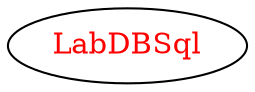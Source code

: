 digraph dependencyGraph {
 concentrate=true;
 ranksep="2.0";
 rankdir="LR"; 
 splines="ortho";
"LabDBSql" [fontcolor="red"];
}
